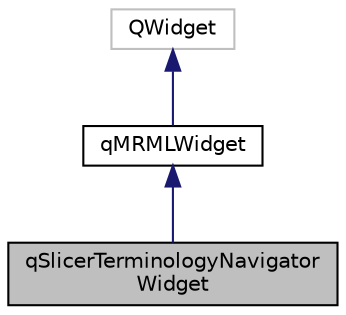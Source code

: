 digraph "qSlicerTerminologyNavigatorWidget"
{
  bgcolor="transparent";
  edge [fontname="Helvetica",fontsize="10",labelfontname="Helvetica",labelfontsize="10"];
  node [fontname="Helvetica",fontsize="10",shape=record];
  Node3 [label="qSlicerTerminologyNavigator\lWidget",height=0.2,width=0.4,color="black", fillcolor="grey75", style="filled", fontcolor="black"];
  Node4 -> Node3 [dir="back",color="midnightblue",fontsize="10",style="solid",fontname="Helvetica"];
  Node4 [label="qMRMLWidget",height=0.2,width=0.4,color="black",URL="$classqMRMLWidget.html",tooltip="Base class for any widget that requires a MRML Scene. "];
  Node5 -> Node4 [dir="back",color="midnightblue",fontsize="10",style="solid",fontname="Helvetica"];
  Node5 [label="QWidget",height=0.2,width=0.4,color="grey75"];
}
